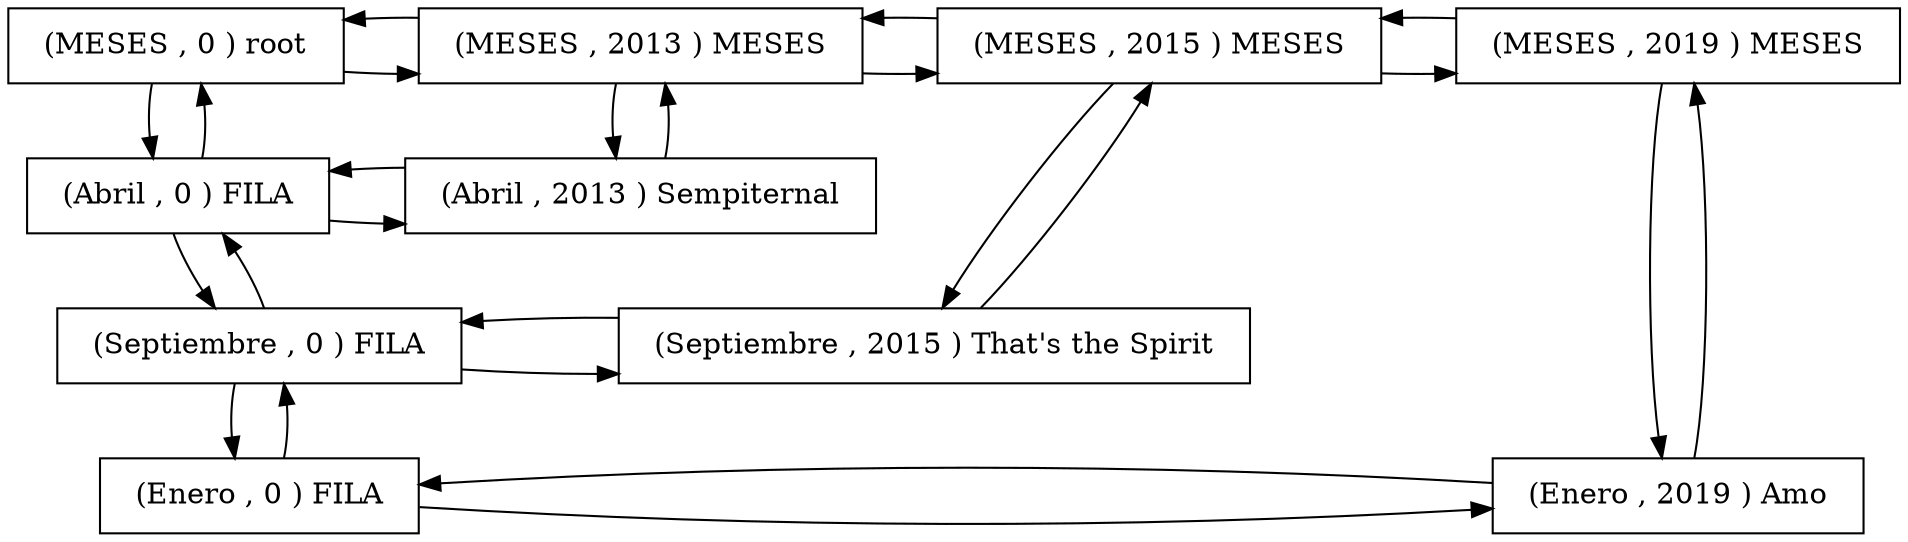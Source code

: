 digraph G { 
rankdir = TB;node [shape=rectangle, height=0.5, width=0.5];
graph[ nodesep = 0.5];
nodeMESES0 [label = "  (MESES , 0 ) root  " ]; 
nodeMESES2013 [label = "  (MESES , 2013 ) MESES  " ]; 
nodeMESES2015 [label = "  (MESES , 2015 ) MESES  " ]; 
nodeMESES2019 [label = "  (MESES , 2019 ) MESES  " ]; 
nodeAbril0 [label = "  (Abril , 0 ) FILA  " ]; 
nodeAbril2013 [label = "  (Abril , 2013 ) Sempiternal  " ]; 
nodeSeptiembre0 [label = "  (Septiembre , 0 ) FILA  " ]; 
nodeSeptiembre2015 [label = "  (Septiembre , 2015 ) That's the Spirit  " ]; 
nodeEnero0 [label = "  (Enero , 0 ) FILA  " ]; 
nodeEnero2019 [label = "  (Enero , 2019 ) Amo  " ]; 
nodeMESES0 -> nodeMESES2013; 
nodeMESES2013 -> nodeMESES2015; 
nodeMESES2015 -> nodeMESES2019; 
nodeMESES2019 -> nodeMESES2015; 
nodeMESES2015 -> nodeMESES2013; 
nodeMESES2013 -> nodeMESES0; 
nodeAbril0 -> nodeAbril2013; 
nodeAbril2013 -> nodeAbril0; 
nodeSeptiembre0 -> nodeSeptiembre2015; 
nodeSeptiembre2015 -> nodeSeptiembre0; 
nodeEnero0 -> nodeEnero2019[constraint=false]; 
nodeEnero2019 -> nodeEnero0[constraint=false]; 
nodeMESES0 -> nodeAbril0; 
nodeAbril0 -> nodeSeptiembre0; 
nodeSeptiembre0 -> nodeEnero0; 
nodeEnero0 -> nodeSeptiembre0; 
nodeSeptiembre0 -> nodeAbril0; 
nodeAbril0 -> nodeMESES0; 
nodeMESES2013 -> nodeAbril2013; 
nodeAbril2013 -> nodeMESES2013; 
nodeMESES2015 -> nodeSeptiembre2015; 
nodeSeptiembre2015 -> nodeMESES2015; 
nodeMESES2019 -> nodeEnero2019; 
nodeEnero2019 -> nodeMESES2019; 
{ rank = same;nodeMESES0 ;nodeMESES2013 ;nodeMESES2015 ;nodeMESES2019 ;} 
{ rank = same;nodeAbril0 ;nodeAbril2013 ;} 
{ rank = same;nodeSeptiembre0 ;nodeSeptiembre2015 ;} 
{ rank = same;nodeEnero0 ;nodeEnero2019 ;} 
}